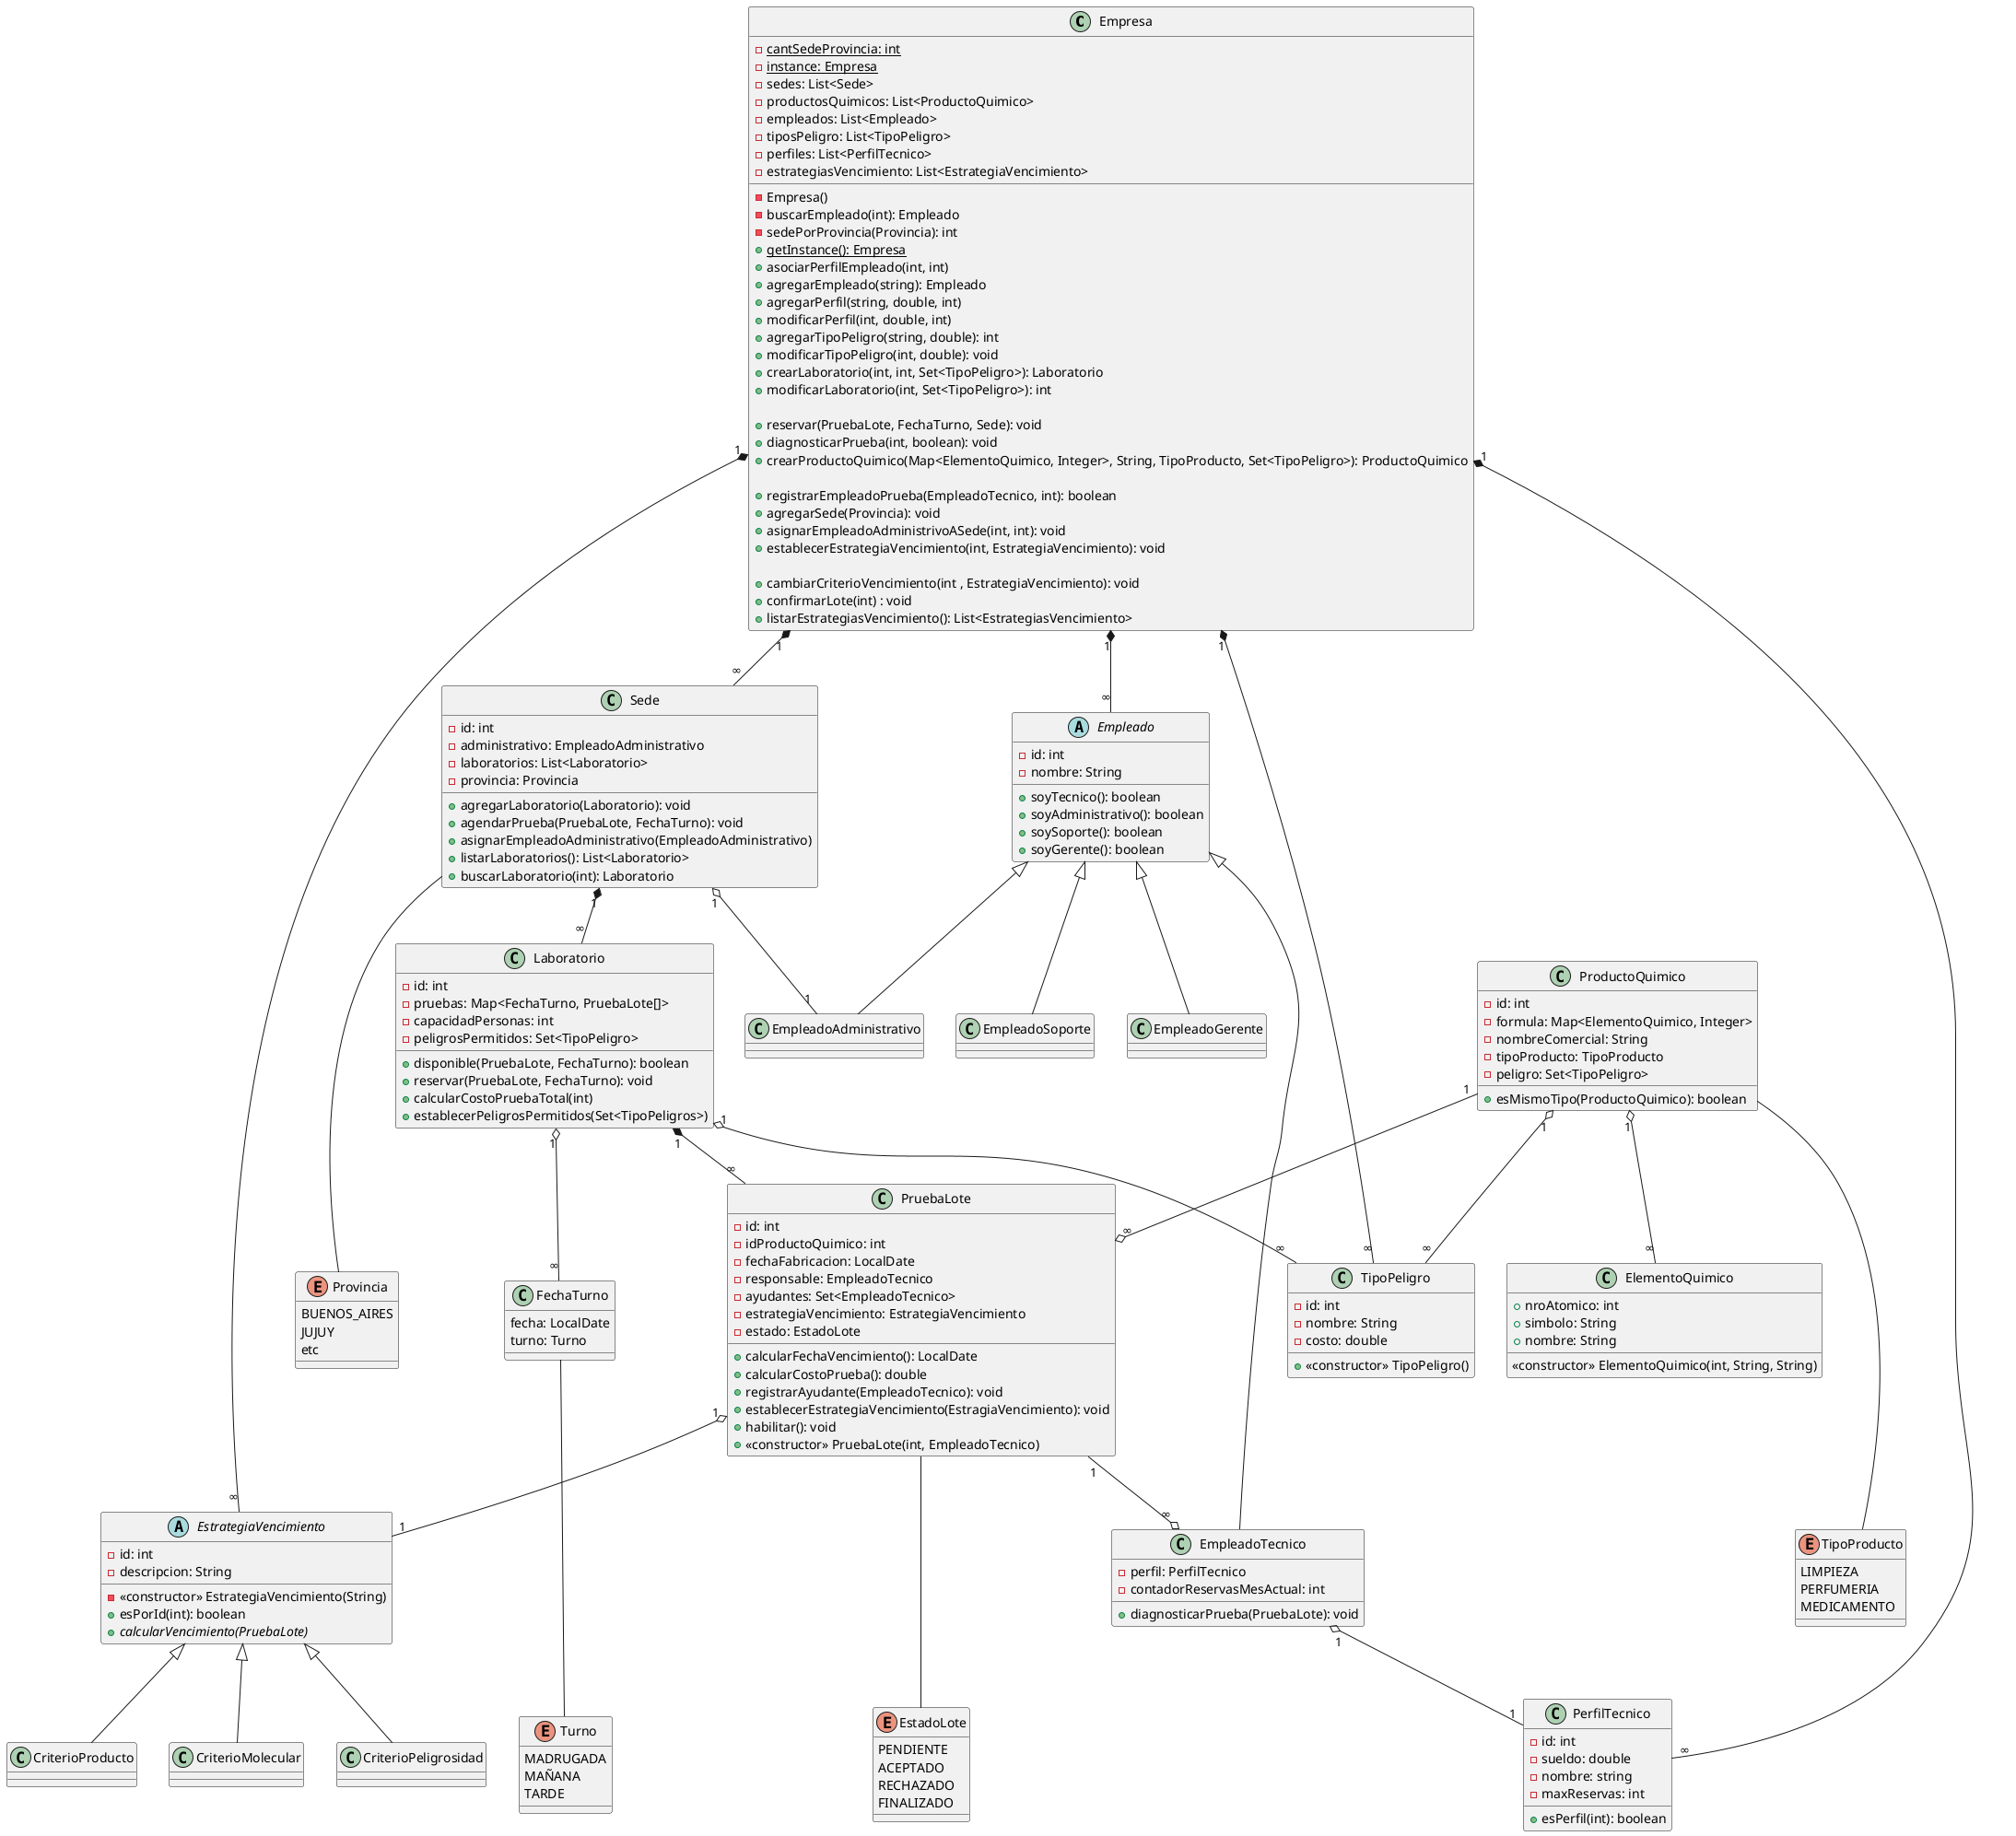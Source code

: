 @startuml

class Empresa {
  {static} - cantSedeProvincia: int
  {static} - instance: Empresa
  - Empresa()
  - sedes: List<Sede>
  - productosQuimicos: List<ProductoQuimico>
  - empleados: List<Empleado>
  - tiposPeligro: List<TipoPeligro>
  - perfiles: List<PerfilTecnico>
  - estrategiasVencimiento: List<EstrategiaVencimiento>
  
  - buscarEmpleado(int): Empleado
  - sedePorProvincia(Provincia): int
  {static} + getInstance(): Empresa
  /' Empleado administrativo '/
  + asociarPerfilEmpleado(int, int) /'id de perfil, id de empleado'/
  + agregarEmpleado(string): Empleado
  + agregarPerfil(string, double, int) /'nombrePuesto, sueldo, maxReservas'/
  + modificarPerfil(int, double, int) /'idPuesto, sueldo, maxReservas'/
  + agregarTipoPeligro(string, double): int
  + modificarTipoPeligro(int, double): void
  + crearLaboratorio(int, int, Set<TipoPeligro>): Laboratorio /'idSede, capacidadPersonas'/
  + modificarLaboratorio(int, Set<TipoPeligro>): int /'capacidadPersonas'/

  /' Empleado tecnico '/
  + reservar(PruebaLote, FechaTurno, Sede): void
  + diagnosticarPrueba(int, boolean): void /'idLote, aprobacion'/
  + crearProductoQuimico(Map<ElementoQuimico, Integer>, String, TipoProducto, Set<TipoPeligro>): ProductoQuimico
  
  + registrarEmpleadoPrueba(EmpleadoTecnico, int): boolean /'id de prueba'/
  + agregarSede(Provincia): void
  + asignarEmpleadoAdministrivoASede(int, int): void /'idSede, idEmpleado'/
  + establecerEstrategiaVencimiento(int, EstrategiaVencimiento): void /'id de prueba'/
  
  /' Gerente '/
  + cambiarCriterioVencimiento(int , EstrategiaVencimiento): void /'idLote'/
  + confirmarLote(int) : void /'idLote'/
  + listarEstrategiasVencimiento(): List<EstrategiasVencimiento>
}

class Sede {
  - id: int
  - administrativo: EmpleadoAdministrativo
  - laboratorios: List<Laboratorio>
  - provincia: Provincia

  + agregarLaboratorio(Laboratorio): void
  + agendarPrueba(PruebaLote, FechaTurno): void
  + asignarEmpleadoAdministrativo(EmpleadoAdministrativo)
  + listarLaboratorios(): List<Laboratorio>
  + buscarLaboratorio(int): Laboratorio
}

enum Provincia {
  BUENOS_AIRES
  JUJUY
  etc
}

class ProductoQuimico {
  - id: int
  - formula: Map<ElementoQuimico, Integer>
  - nombreComercial: String
  - tipoProducto: TipoProducto
  - peligro: Set<TipoPeligro>

  + esMismoTipo(ProductoQuimico): boolean
}

class PruebaLote {
  - id: int
  - idProductoQuimico: int
  - fechaFabricacion: LocalDate
  - responsable: EmpleadoTecnico
  - ayudantes: Set<EmpleadoTecnico>
  - estrategiaVencimiento: EstrategiaVencimiento
  - estado: EstadoLote
  + calcularFechaVencimiento(): LocalDate
  + calcularCostoPrueba(): double
  + registrarAyudante(EmpleadoTecnico): void
  + establecerEstrategiaVencimiento(EstragiaVencimiento): void
  + habilitar(): void
  + <<constructor>> PruebaLote(int, EmpleadoTecnico)
}

abstract class EstrategiaVencimiento {
  - id: int
  - descripcion: String
  - <<constructor>> EstrategiaVencimiento(String) /'descripcion'/
  + esPorId(int): boolean
  + {abstract} calcularVencimiento(PruebaLote)
}

class CriterioPeligrosidad extends EstrategiaVencimiento {}
class CriterioProducto extends EstrategiaVencimiento {}
class CriterioMolecular extends EstrategiaVencimiento {}


enum TipoProducto {
  LIMPIEZA
  PERFUMERIA
  MEDICAMENTO
}

enum EstadoLote {
  PENDIENTE
  ACEPTADO
  RECHAZADO
  FINALIZADO
}

enum Turno {
  '0 a 6hs'
  MADRUGADA
  '8 a 14hs'
  MAÑANA
  '16 a 22hs'
  TARDE
}

class ElementoQuimico {
  + nroAtomico: int
  + simbolo: String
  + nombre: String
  << constructor >> ElementoQuimico(int, String, String)
}

abstract class Empleado {
  - id: int
  - nombre: String

  + soyTecnico(): boolean
  + soyAdministrativo(): boolean
  + soySoporte(): boolean
  + soyGerente(): boolean
}

'Edita todo lo relacionado con los puestos y gesetion del sistema (SysAdmin)
class EmpleadoSoporte extends Empleado {}

'Encargado de habilitar los empleados y laboratorios para las sedes
class EmpleadoAdministrativo extends Empleado {}

'Encargado de habilitar lotes y cambiar criterios de vencimiento
class EmpleadoGerente extends Empleado {}

'Encargado de realizar pruebas/reservas
class EmpleadoTecnico extends Empleado {
  - perfil: PerfilTecnico
  - contadorReservasMesActual: int
  + diagnosticarPrueba(PruebaLote): void
  
}

class PerfilTecnico {
  - id: int
  - sueldo: double
  - nombre: string
  - maxReservas: int
  + esPerfil(int): boolean /'idPerfil'/
}

' Se puede reservar si: '
' - Cantidad de personas de mi prueba es <= la cantidad personas que tiene la prueba'
'   ya existente '
' - Toxicidades sean compatibles entre producto y laboratorio '
' - Tipo de producto compatible entre pruebas '
class Laboratorio {
  - id: int
  - pruebas: Map<FechaTurno, PruebaLote[]>
  - capacidadPersonas: int
  - peligrosPermitidos: Set<TipoPeligro>
  'disponible devuelve true si hay una lugar disponible para una nueva prueba y,
  'en caso de haber otra prueba en curso, si el producto es compatible con mi prueba'
  + disponible(PruebaLote, FechaTurno): boolean
  + reservar(PruebaLote, FechaTurno): void
  + calcularCostoPruebaTotal(int)
  + establecerPeligrosPermitidos(Set<TipoPeligros>)
}

class FechaTurno {
  fecha: LocalDate
  turno: Turno
}

class TipoPeligro {
  - id: int
  - nombre: String
  - costo: double
  + <<constructor>> TipoPeligro()
}

Empresa "1" *--	"∞" Sede
Sede "1" *-- "∞" Laboratorio
Sede --- Provincia
Laboratorio "1" o-- "∞" TipoPeligro
Empresa "1" *-- "∞" TipoPeligro
ProductoQuimico --- TipoProducto
ProductoQuimico "1" o-- "∞" TipoPeligro
ProductoQuimico "1" --o "∞" PruebaLote
PruebaLote --- EstadoLote
Laboratorio "1" o-- "∞" FechaTurno
FechaTurno --- Turno
Laboratorio "1" *-- "∞" PruebaLote
ProductoQuimico "1" o-- "∞" ElementoQuimico
Empresa "1" *-- "∞" Empleado
PruebaLote "1" o-- "1" EstrategiaVencimiento
EmpleadoTecnico "1" o-- "1" PerfilTecnico
Empresa "1" *-- "∞" PerfilTecnico
Sede "1" o-- "1" EmpleadoAdministrativo
PruebaLote "1" --o "∞" EmpleadoTecnico
Empresa "1" *-- "∞" EstrategiaVencimiento

@enduml
